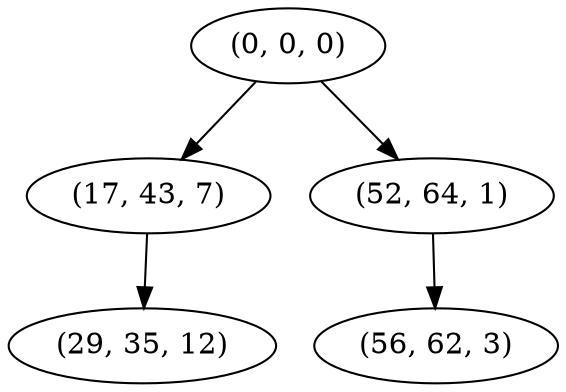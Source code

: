 digraph tree {
    "(0, 0, 0)";
    "(17, 43, 7)";
    "(29, 35, 12)";
    "(52, 64, 1)";
    "(56, 62, 3)";
    "(0, 0, 0)" -> "(17, 43, 7)";
    "(0, 0, 0)" -> "(52, 64, 1)";
    "(17, 43, 7)" -> "(29, 35, 12)";
    "(52, 64, 1)" -> "(56, 62, 3)";
}
